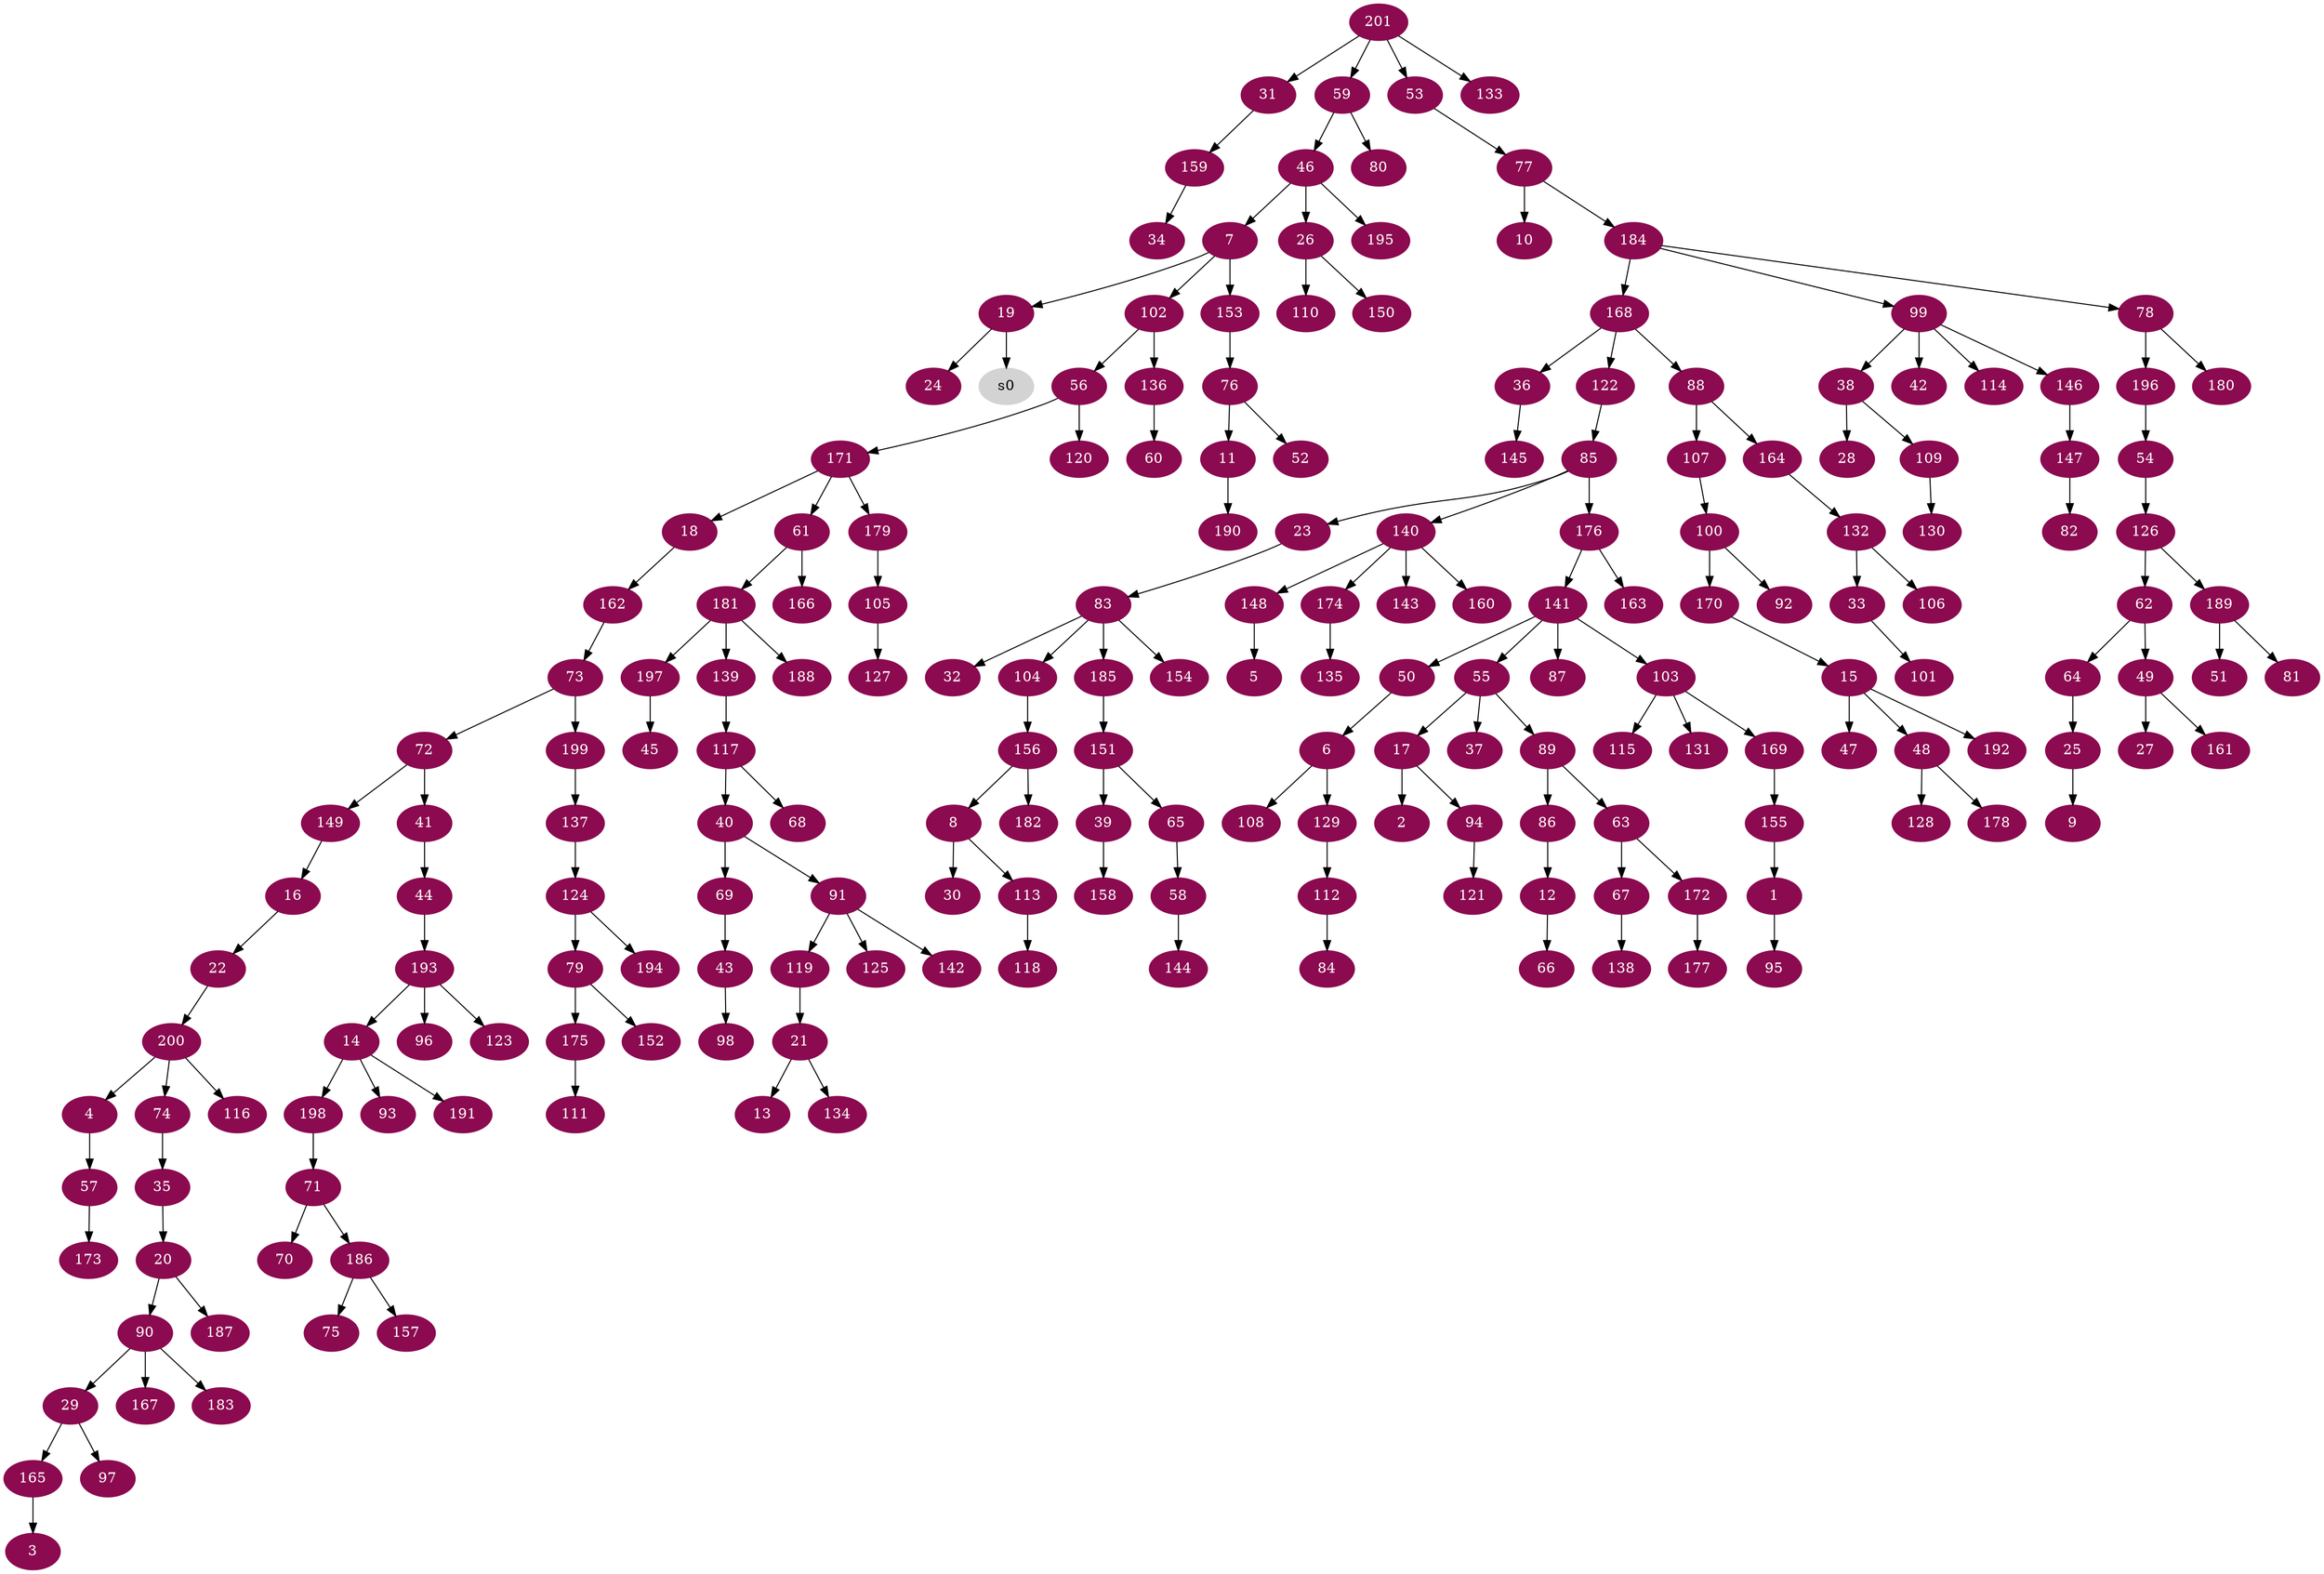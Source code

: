 digraph G {
node [color=deeppink4, style=filled, fontcolor=white];
155 -> 1;
17 -> 2;
165 -> 3;
200 -> 4;
148 -> 5;
50 -> 6;
46 -> 7;
156 -> 8;
25 -> 9;
77 -> 10;
76 -> 11;
86 -> 12;
21 -> 13;
193 -> 14;
170 -> 15;
149 -> 16;
55 -> 17;
171 -> 18;
7 -> 19;
35 -> 20;
119 -> 21;
16 -> 22;
85 -> 23;
19 -> 24;
64 -> 25;
46 -> 26;
49 -> 27;
38 -> 28;
90 -> 29;
8 -> 30;
201 -> 31;
83 -> 32;
132 -> 33;
159 -> 34;
74 -> 35;
168 -> 36;
55 -> 37;
99 -> 38;
151 -> 39;
117 -> 40;
72 -> 41;
99 -> 42;
69 -> 43;
41 -> 44;
197 -> 45;
59 -> 46;
15 -> 47;
15 -> 48;
62 -> 49;
141 -> 50;
189 -> 51;
76 -> 52;
201 -> 53;
196 -> 54;
141 -> 55;
102 -> 56;
4 -> 57;
65 -> 58;
201 -> 59;
136 -> 60;
171 -> 61;
126 -> 62;
89 -> 63;
62 -> 64;
151 -> 65;
12 -> 66;
63 -> 67;
117 -> 68;
40 -> 69;
71 -> 70;
198 -> 71;
73 -> 72;
162 -> 73;
200 -> 74;
186 -> 75;
153 -> 76;
53 -> 77;
184 -> 78;
124 -> 79;
59 -> 80;
189 -> 81;
147 -> 82;
23 -> 83;
112 -> 84;
122 -> 85;
89 -> 86;
141 -> 87;
168 -> 88;
55 -> 89;
20 -> 90;
40 -> 91;
100 -> 92;
14 -> 93;
17 -> 94;
1 -> 95;
193 -> 96;
29 -> 97;
43 -> 98;
184 -> 99;
107 -> 100;
33 -> 101;
7 -> 102;
141 -> 103;
83 -> 104;
179 -> 105;
132 -> 106;
88 -> 107;
6 -> 108;
38 -> 109;
26 -> 110;
175 -> 111;
129 -> 112;
8 -> 113;
99 -> 114;
103 -> 115;
200 -> 116;
139 -> 117;
113 -> 118;
91 -> 119;
56 -> 120;
94 -> 121;
168 -> 122;
193 -> 123;
137 -> 124;
91 -> 125;
54 -> 126;
105 -> 127;
48 -> 128;
6 -> 129;
109 -> 130;
103 -> 131;
164 -> 132;
201 -> 133;
21 -> 134;
174 -> 135;
102 -> 136;
199 -> 137;
67 -> 138;
181 -> 139;
85 -> 140;
176 -> 141;
91 -> 142;
140 -> 143;
58 -> 144;
36 -> 145;
99 -> 146;
146 -> 147;
140 -> 148;
72 -> 149;
26 -> 150;
185 -> 151;
79 -> 152;
7 -> 153;
83 -> 154;
169 -> 155;
104 -> 156;
186 -> 157;
39 -> 158;
31 -> 159;
140 -> 160;
49 -> 161;
18 -> 162;
176 -> 163;
88 -> 164;
29 -> 165;
61 -> 166;
90 -> 167;
184 -> 168;
103 -> 169;
100 -> 170;
56 -> 171;
63 -> 172;
57 -> 173;
140 -> 174;
79 -> 175;
85 -> 176;
172 -> 177;
48 -> 178;
171 -> 179;
78 -> 180;
61 -> 181;
156 -> 182;
90 -> 183;
77 -> 184;
83 -> 185;
71 -> 186;
20 -> 187;
181 -> 188;
126 -> 189;
11 -> 190;
14 -> 191;
15 -> 192;
44 -> 193;
124 -> 194;
46 -> 195;
78 -> 196;
181 -> 197;
14 -> 198;
73 -> 199;
22 -> 200;
node [color=lightgrey, style=filled, fontcolor=black];
19 -> s0;
}

